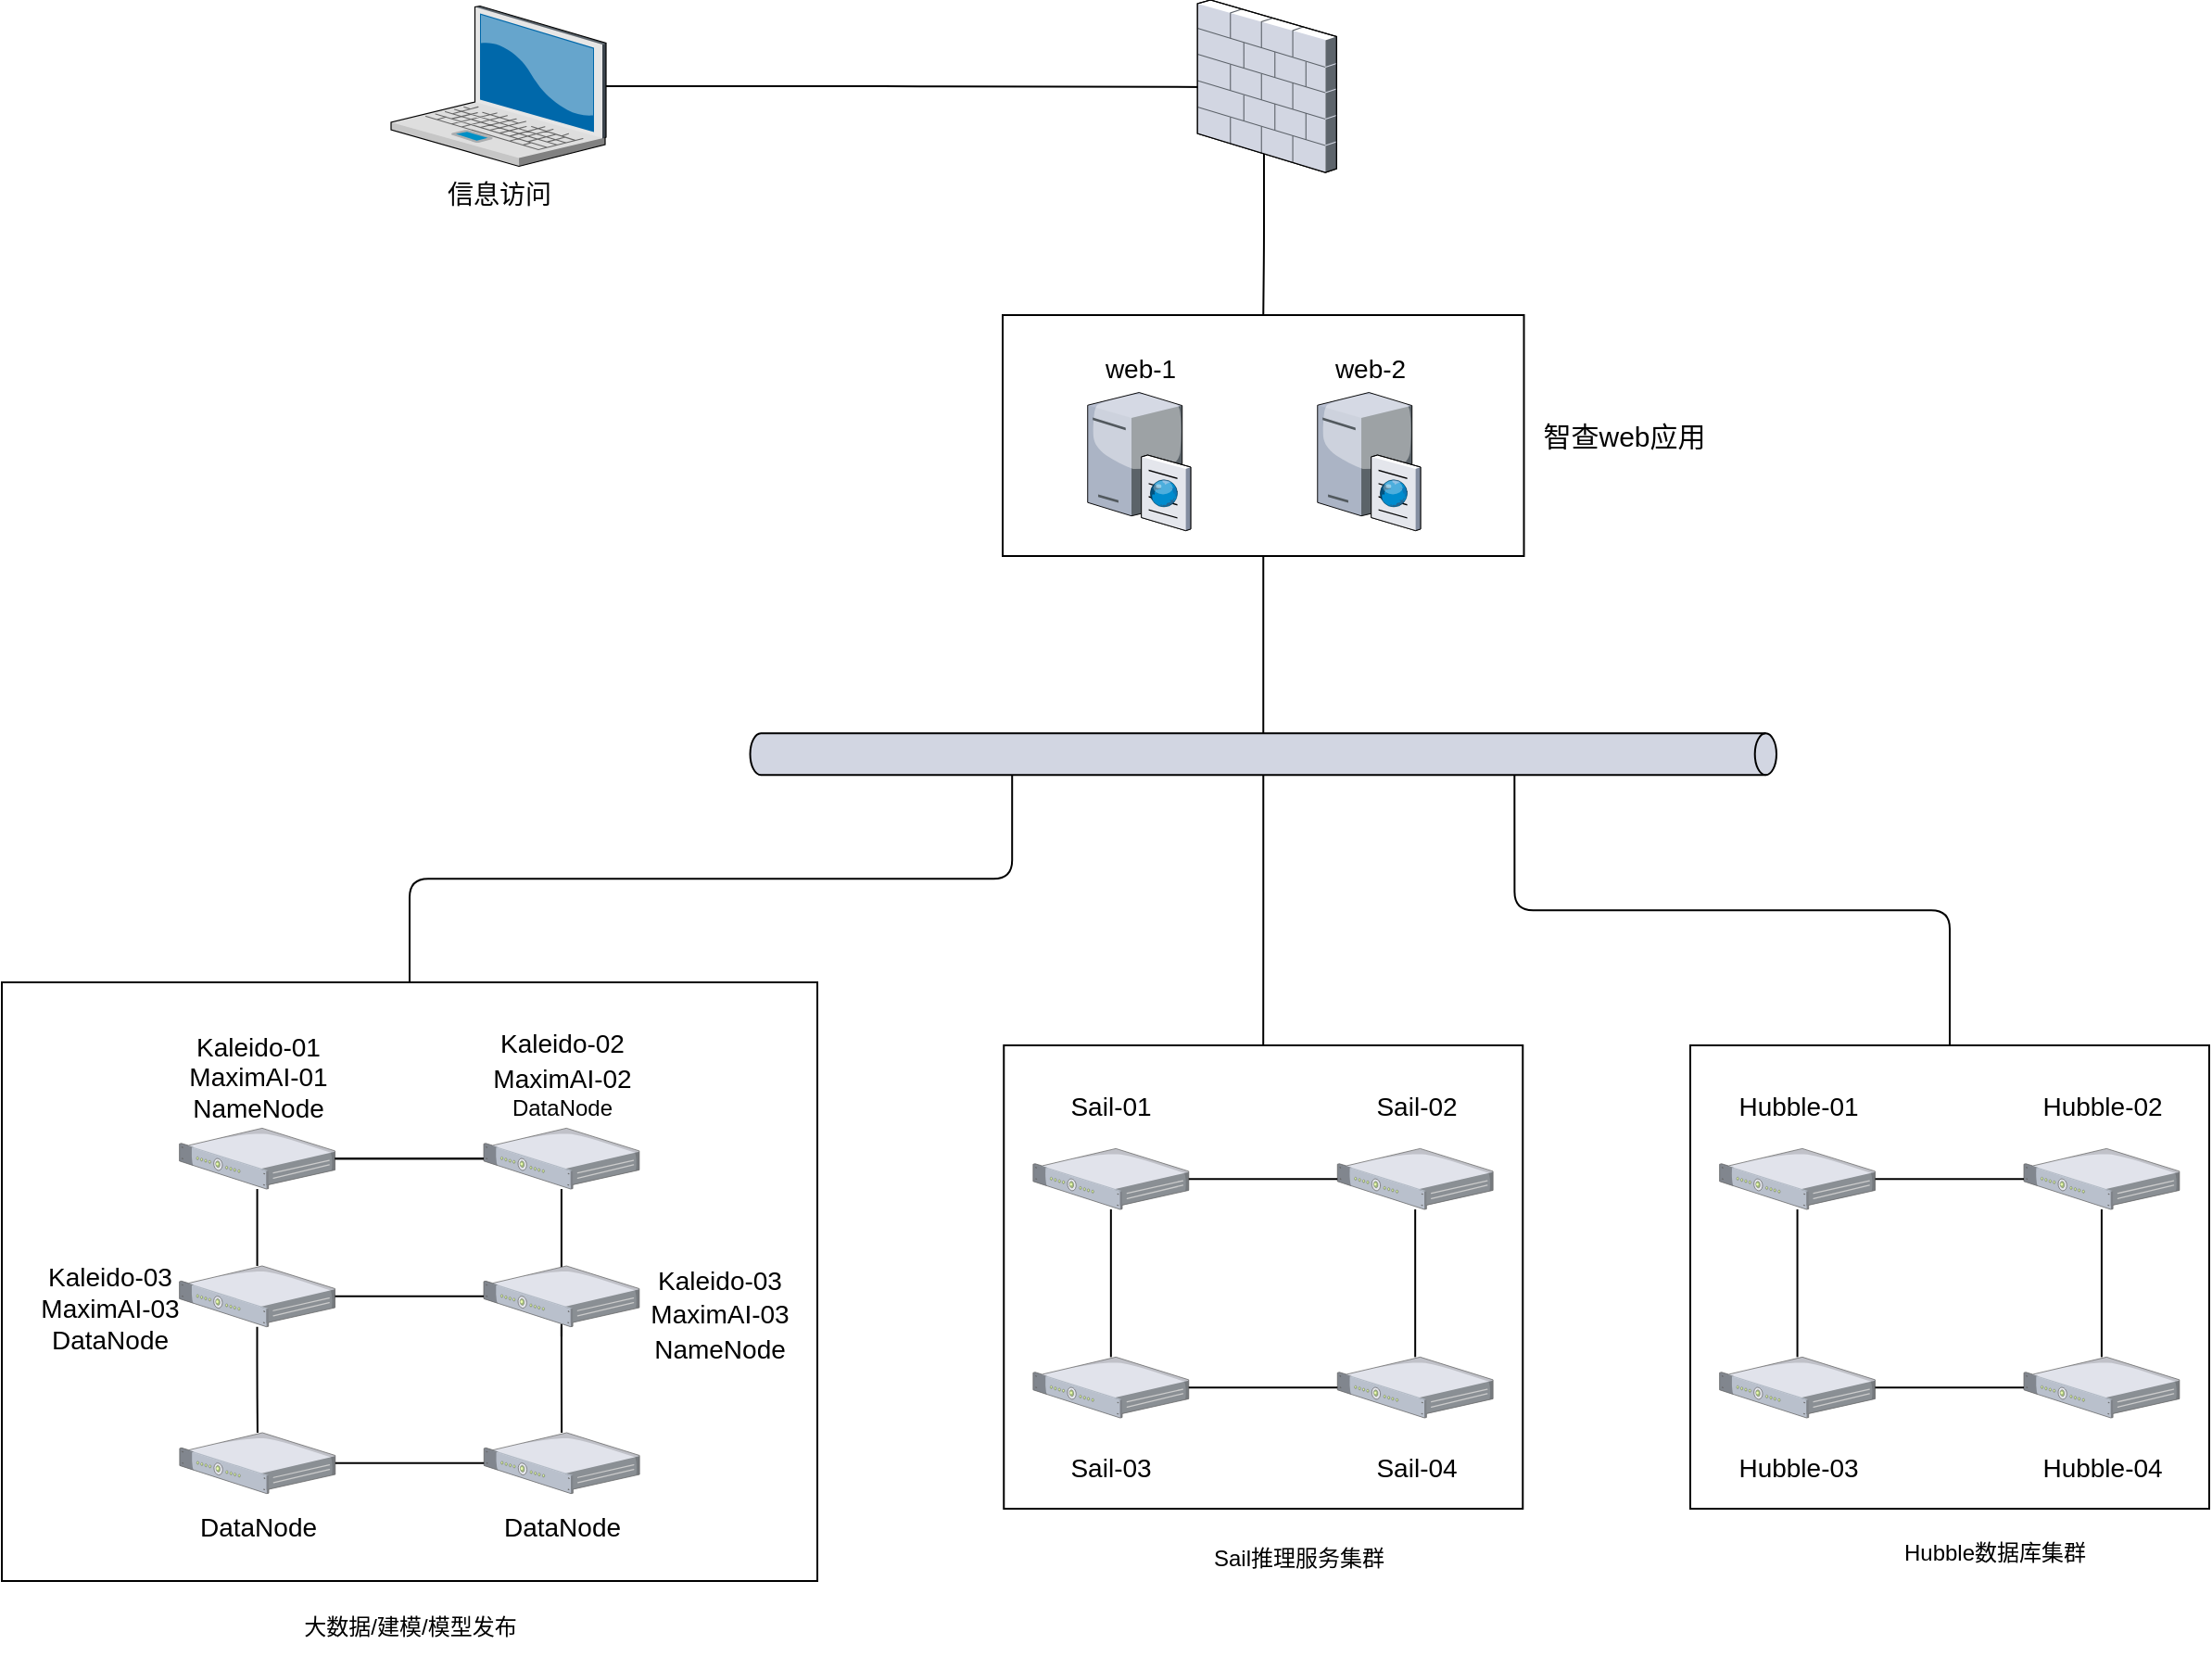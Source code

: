 <mxfile version="16.6.3" type="github">
  <diagram name="Page-1" id="e3a06f82-3646-2815-327d-82caf3d4e204">
    <mxGraphModel dx="1406" dy="755" grid="0" gridSize="10" guides="1" tooltips="1" connect="1" arrows="1" fold="1" page="1" pageScale="1.5" pageWidth="1169" pageHeight="826" background="none" math="0" shadow="0">
      <root>
        <mxCell id="0" style=";html=1;" />
        <mxCell id="1" style=";html=1;" parent="0" />
        <mxCell id="W6fJpK6H0EL8F6D3os2s-2" style="edgeStyle=orthogonalEdgeStyle;orthogonalLoop=1;jettySize=auto;html=1;entryX=0.08;entryY=0.505;entryDx=0;entryDy=0;entryPerimeter=0;endArrow=none;endFill=0;" parent="1" source="6a7d8f32e03d9370-2" target="6a7d8f32e03d9370-17" edge="1">
          <mxGeometry relative="1" as="geometry" />
        </mxCell>
        <mxCell id="6a7d8f32e03d9370-2" value="信息访问" style="verticalLabelPosition=bottom;aspect=fixed;html=1;verticalAlign=top;strokeColor=none;shape=mxgraph.citrix.laptop_2;fontSize=14;" parent="1" vertex="1">
          <mxGeometry x="320.0" y="73.25" width="116" height="86.5" as="geometry" />
        </mxCell>
        <mxCell id="W6fJpK6H0EL8F6D3os2s-1" value="" style="edgeStyle=orthogonalEdgeStyle;orthogonalLoop=1;jettySize=auto;html=1;entryX=0.5;entryY=0;entryDx=0;entryDy=0;endArrow=none;endFill=0;exitX=0.478;exitY=0.753;exitDx=0;exitDy=0;exitPerimeter=0;" parent="1" source="6a7d8f32e03d9370-17" target="TddsiLiBOiZgONE5JxTx-70" edge="1">
          <mxGeometry relative="1" as="geometry" />
        </mxCell>
        <mxCell id="6a7d8f32e03d9370-17" value="" style="verticalLabelPosition=bottom;aspect=fixed;html=1;verticalAlign=top;strokeColor=none;shape=mxgraph.citrix.firewall;fontSize=14;" parent="1" vertex="1">
          <mxGeometry x="755.13" y="70" width="75" height="93" as="geometry" />
        </mxCell>
        <mxCell id="W6fJpK6H0EL8F6D3os2s-14" style="edgeStyle=orthogonalEdgeStyle;orthogonalLoop=1;jettySize=auto;html=1;fontFamily=Helvetica;endArrow=none;endFill=0;" parent="1" source="TddsiLiBOiZgONE5JxTx-21" target="TddsiLiBOiZgONE5JxTx-50" edge="1">
          <mxGeometry relative="1" as="geometry" />
        </mxCell>
        <mxCell id="W6fJpK6H0EL8F6D3os2s-15" style="edgeStyle=orthogonalEdgeStyle;orthogonalLoop=1;jettySize=auto;html=1;exitX=1;exitY=0;exitDx=0;exitDy=412.401;exitPerimeter=0;entryX=0.5;entryY=0;entryDx=0;entryDy=0;fontFamily=Helvetica;endArrow=none;endFill=0;" parent="1" source="TddsiLiBOiZgONE5JxTx-21" target="TddsiLiBOiZgONE5JxTx-60" edge="1">
          <mxGeometry relative="1" as="geometry" />
        </mxCell>
        <mxCell id="W6fJpK6H0EL8F6D3os2s-16" style="edgeStyle=orthogonalEdgeStyle;orthogonalLoop=1;jettySize=auto;html=1;exitX=1;exitY=0;exitDx=0;exitDy=141.349;exitPerimeter=0;fontFamily=Helvetica;endArrow=none;endFill=0;" parent="1" source="TddsiLiBOiZgONE5JxTx-21" target="TddsiLiBOiZgONE5JxTx-33" edge="1">
          <mxGeometry relative="1" as="geometry" />
        </mxCell>
        <mxCell id="TddsiLiBOiZgONE5JxTx-21" value="" style="shape=cylinder3;whiteSpace=wrap;html=1;boundedLbl=1;backgroundOutline=1;size=5.824;rotation=90;labelBackgroundColor=none;fillColor=#d2d6e2;" parent="1" vertex="1">
          <mxGeometry x="779.38" y="200" width="22.5" height="553.75" as="geometry" />
        </mxCell>
        <mxCell id="TddsiLiBOiZgONE5JxTx-48" value="" style="group;" parent="1" vertex="1" connectable="0">
          <mxGeometry x="1021" y="634" width="280" height="250" as="geometry" />
        </mxCell>
        <mxCell id="TddsiLiBOiZgONE5JxTx-33" value="" style="whiteSpace=wrap;html=1;" parent="TddsiLiBOiZgONE5JxTx-48" vertex="1">
          <mxGeometry width="280" height="250" as="geometry" />
        </mxCell>
        <mxCell id="TddsiLiBOiZgONE5JxTx-34" value="&lt;p class=&quot;MsoNormal&quot;&gt;&lt;span style=&quot;font-size: 10.5pt&quot;&gt;Hubble-01&lt;/span&gt;&lt;/p&gt;" style="verticalLabelPosition=top;aspect=fixed;html=1;verticalAlign=bottom;strokeColor=none;align=center;outlineConnect=0;shape=mxgraph.citrix.1u_2u_server;labelPosition=center;" parent="TddsiLiBOiZgONE5JxTx-48" vertex="1">
          <mxGeometry x="15.822" y="55.691" width="83.925" height="32.813" as="geometry" />
        </mxCell>
        <mxCell id="TddsiLiBOiZgONE5JxTx-35" value="&lt;p class=&quot;MsoNormal&quot;&gt;&lt;span style=&quot;font-size: 10.5pt&quot;&gt;Hubble-02&lt;/span&gt;&lt;/p&gt;" style="verticalLabelPosition=top;aspect=fixed;html=1;verticalAlign=bottom;strokeColor=none;align=center;outlineConnect=0;shape=mxgraph.citrix.1u_2u_server;labelPosition=center;" parent="TddsiLiBOiZgONE5JxTx-48" vertex="1">
          <mxGeometry x="179.999" y="55.691" width="83.925" height="32.813" as="geometry" />
        </mxCell>
        <mxCell id="TddsiLiBOiZgONE5JxTx-36" value="" style="edgeStyle=orthogonalEdgeStyle;orthogonalLoop=1;jettySize=auto;html=1;endArrow=none;endFill=0;" parent="TddsiLiBOiZgONE5JxTx-48" source="TddsiLiBOiZgONE5JxTx-34" target="TddsiLiBOiZgONE5JxTx-35" edge="1">
          <mxGeometry relative="1" as="geometry" />
        </mxCell>
        <mxCell id="TddsiLiBOiZgONE5JxTx-37" value="&lt;p class=&quot;MsoNormal&quot;&gt;&lt;span style=&quot;font-size: 10.5pt&quot;&gt;Hubble-03&lt;/span&gt;&lt;/p&gt;" style="verticalLabelPosition=bottom;aspect=fixed;html=1;verticalAlign=top;strokeColor=none;align=center;outlineConnect=0;shape=mxgraph.citrix.1u_2u_server;" parent="TddsiLiBOiZgONE5JxTx-48" vertex="1">
          <mxGeometry x="15.822" y="168.184" width="83.925" height="32.813" as="geometry" />
        </mxCell>
        <mxCell id="TddsiLiBOiZgONE5JxTx-38" value="&lt;p class=&quot;MsoNormal&quot;&gt;&lt;span style=&quot;font-size: 10.5pt&quot;&gt;Hubble-04&lt;/span&gt;&lt;/p&gt;" style="verticalLabelPosition=bottom;aspect=fixed;html=1;verticalAlign=top;strokeColor=none;align=center;outlineConnect=0;shape=mxgraph.citrix.1u_2u_server;" parent="TddsiLiBOiZgONE5JxTx-48" vertex="1">
          <mxGeometry x="179.999" y="168.184" width="83.925" height="32.813" as="geometry" />
        </mxCell>
        <mxCell id="TddsiLiBOiZgONE5JxTx-39" value="" style="edgeStyle=orthogonalEdgeStyle;orthogonalLoop=1;jettySize=auto;html=1;endArrow=none;endFill=0;" parent="TddsiLiBOiZgONE5JxTx-48" source="TddsiLiBOiZgONE5JxTx-35" target="TddsiLiBOiZgONE5JxTx-38" edge="1">
          <mxGeometry relative="1" as="geometry" />
        </mxCell>
        <mxCell id="TddsiLiBOiZgONE5JxTx-40" value="" style="edgeStyle=orthogonalEdgeStyle;orthogonalLoop=1;jettySize=auto;html=1;endArrow=none;endFill=0;" parent="TddsiLiBOiZgONE5JxTx-48" source="TddsiLiBOiZgONE5JxTx-37" target="TddsiLiBOiZgONE5JxTx-38" edge="1">
          <mxGeometry relative="1" as="geometry" />
        </mxCell>
        <mxCell id="TddsiLiBOiZgONE5JxTx-45" value="" style="edgeStyle=orthogonalEdgeStyle;orthogonalLoop=1;jettySize=auto;html=1;endArrow=none;endFill=0;" parent="TddsiLiBOiZgONE5JxTx-48" source="TddsiLiBOiZgONE5JxTx-34" target="TddsiLiBOiZgONE5JxTx-37" edge="1">
          <mxGeometry relative="1" as="geometry" />
        </mxCell>
        <mxCell id="TddsiLiBOiZgONE5JxTx-49" value="" style="group;" parent="1" vertex="1" connectable="0">
          <mxGeometry x="650.63" y="634" width="280" height="250" as="geometry" />
        </mxCell>
        <mxCell id="TddsiLiBOiZgONE5JxTx-50" value="" style="whiteSpace=wrap;html=1;" parent="TddsiLiBOiZgONE5JxTx-49" vertex="1">
          <mxGeometry width="280" height="250" as="geometry" />
        </mxCell>
        <mxCell id="TddsiLiBOiZgONE5JxTx-51" value="&lt;p class=&quot;MsoNormal&quot;&gt;&lt;span style=&quot;font-size: 10.5pt&quot;&gt;Sail&lt;/span&gt;&lt;span style=&quot;font-size: 10.5pt&quot;&gt;-01&lt;/span&gt;&lt;/p&gt;" style="verticalLabelPosition=top;aspect=fixed;html=1;verticalAlign=bottom;strokeColor=none;align=center;outlineConnect=0;shape=mxgraph.citrix.1u_2u_server;labelPosition=center;" parent="TddsiLiBOiZgONE5JxTx-49" vertex="1">
          <mxGeometry x="15.822" y="55.691" width="83.925" height="32.813" as="geometry" />
        </mxCell>
        <mxCell id="TddsiLiBOiZgONE5JxTx-52" value="&lt;p class=&quot;MsoNormal&quot;&gt;&lt;span style=&quot;font-size: 10.5pt&quot;&gt;Sail&lt;/span&gt;&lt;span style=&quot;font-size: 10.5pt&quot;&gt;-02&lt;/span&gt;&lt;/p&gt;" style="verticalLabelPosition=top;aspect=fixed;html=1;verticalAlign=bottom;strokeColor=none;align=center;outlineConnect=0;shape=mxgraph.citrix.1u_2u_server;labelPosition=center;" parent="TddsiLiBOiZgONE5JxTx-49" vertex="1">
          <mxGeometry x="179.999" y="55.691" width="83.925" height="32.813" as="geometry" />
        </mxCell>
        <mxCell id="TddsiLiBOiZgONE5JxTx-53" value="" style="edgeStyle=orthogonalEdgeStyle;orthogonalLoop=1;jettySize=auto;html=1;endArrow=none;endFill=0;" parent="TddsiLiBOiZgONE5JxTx-49" source="TddsiLiBOiZgONE5JxTx-51" target="TddsiLiBOiZgONE5JxTx-52" edge="1">
          <mxGeometry relative="1" as="geometry" />
        </mxCell>
        <mxCell id="TddsiLiBOiZgONE5JxTx-54" value="&lt;p class=&quot;MsoNormal&quot;&gt;&lt;span style=&quot;font-size: 10.5pt&quot;&gt;Sail&lt;/span&gt;&lt;span style=&quot;font-size: 10.5pt&quot;&gt;-03&lt;/span&gt;&lt;/p&gt;" style="verticalLabelPosition=bottom;aspect=fixed;html=1;verticalAlign=top;strokeColor=none;align=center;outlineConnect=0;shape=mxgraph.citrix.1u_2u_server;" parent="TddsiLiBOiZgONE5JxTx-49" vertex="1">
          <mxGeometry x="15.822" y="168.184" width="83.925" height="32.813" as="geometry" />
        </mxCell>
        <mxCell id="TddsiLiBOiZgONE5JxTx-55" value="&lt;p class=&quot;MsoNormal&quot;&gt;&lt;span style=&quot;font-size: 10.5pt&quot;&gt;Sail&lt;/span&gt;&lt;span style=&quot;font-size: 10.5pt&quot;&gt;-04&lt;/span&gt;&lt;/p&gt;" style="verticalLabelPosition=bottom;aspect=fixed;html=1;verticalAlign=top;strokeColor=none;align=center;outlineConnect=0;shape=mxgraph.citrix.1u_2u_server;" parent="TddsiLiBOiZgONE5JxTx-49" vertex="1">
          <mxGeometry x="179.999" y="168.184" width="83.925" height="32.813" as="geometry" />
        </mxCell>
        <mxCell id="TddsiLiBOiZgONE5JxTx-56" value="" style="edgeStyle=orthogonalEdgeStyle;orthogonalLoop=1;jettySize=auto;html=1;endArrow=none;endFill=0;" parent="TddsiLiBOiZgONE5JxTx-49" source="TddsiLiBOiZgONE5JxTx-52" target="TddsiLiBOiZgONE5JxTx-55" edge="1">
          <mxGeometry relative="1" as="geometry" />
        </mxCell>
        <mxCell id="TddsiLiBOiZgONE5JxTx-57" value="" style="edgeStyle=orthogonalEdgeStyle;orthogonalLoop=1;jettySize=auto;html=1;endArrow=none;endFill=0;" parent="TddsiLiBOiZgONE5JxTx-49" source="TddsiLiBOiZgONE5JxTx-54" target="TddsiLiBOiZgONE5JxTx-55" edge="1">
          <mxGeometry relative="1" as="geometry" />
        </mxCell>
        <mxCell id="TddsiLiBOiZgONE5JxTx-58" value="" style="edgeStyle=orthogonalEdgeStyle;orthogonalLoop=1;jettySize=auto;html=1;endArrow=none;endFill=0;" parent="TddsiLiBOiZgONE5JxTx-49" source="TddsiLiBOiZgONE5JxTx-51" target="TddsiLiBOiZgONE5JxTx-54" edge="1">
          <mxGeometry relative="1" as="geometry" />
        </mxCell>
        <mxCell id="TddsiLiBOiZgONE5JxTx-75" value="" style="group;" parent="1" vertex="1" connectable="0">
          <mxGeometry x="650" y="240" width="390" height="130" as="geometry" />
        </mxCell>
        <mxCell id="TddsiLiBOiZgONE5JxTx-70" value="" style="whiteSpace=wrap;html=1;" parent="TddsiLiBOiZgONE5JxTx-75" vertex="1">
          <mxGeometry width="281.25" height="130" as="geometry" />
        </mxCell>
        <mxCell id="6a7d8f32e03d9370-15" value="web-1" style="verticalLabelPosition=top;aspect=fixed;html=1;verticalAlign=bottom;strokeColor=none;shape=mxgraph.citrix.cache_server;fontSize=14;labelPosition=center;align=center;" parent="TddsiLiBOiZgONE5JxTx-75" vertex="1">
          <mxGeometry x="45.866" y="40" width="55.48" height="76.19" as="geometry" />
        </mxCell>
        <mxCell id="TddsiLiBOiZgONE5JxTx-1" value="web-2" style="verticalLabelPosition=top;aspect=fixed;html=1;verticalAlign=bottom;strokeColor=none;shape=mxgraph.citrix.cache_server;fontSize=14;labelPosition=center;align=center;" parent="TddsiLiBOiZgONE5JxTx-75" vertex="1">
          <mxGeometry x="169.875" y="40" width="55.48" height="76.19" as="geometry" />
        </mxCell>
        <mxCell id="TddsiLiBOiZgONE5JxTx-74" value="&lt;font style=&quot;font-size: 15px&quot;&gt;智查web应用&lt;/font&gt;" style="text;html=1;strokeColor=none;fillColor=none;align=center;verticalAlign=middle;whiteSpace=wrap;" parent="TddsiLiBOiZgONE5JxTx-75" vertex="1">
          <mxGeometry x="281.25" y="30" width="108.75" height="70" as="geometry" />
        </mxCell>
        <mxCell id="W6fJpK6H0EL8F6D3os2s-13" style="edgeStyle=orthogonalEdgeStyle;orthogonalLoop=1;jettySize=auto;html=1;fontFamily=Helvetica;endArrow=none;endFill=0;" parent="1" source="TddsiLiBOiZgONE5JxTx-70" target="TddsiLiBOiZgONE5JxTx-21" edge="1">
          <mxGeometry relative="1" as="geometry" />
        </mxCell>
        <mxCell id="W6fJpK6H0EL8F6D3os2s-18" value="Sail推理服务集群" style="text;html=1;strokeColor=none;fillColor=none;align=center;verticalAlign=middle;whiteSpace=wrap;rounded=0;labelBackgroundColor=none;" parent="1" vertex="1">
          <mxGeometry x="760.63" y="896" width="98.37" height="30" as="geometry" />
        </mxCell>
        <mxCell id="W6fJpK6H0EL8F6D3os2s-19" value="Hubble数据库集群" style="text;html=1;strokeColor=none;fillColor=none;align=center;verticalAlign=middle;whiteSpace=wrap;rounded=0;labelBackgroundColor=none;" parent="1" vertex="1">
          <mxGeometry x="1122" y="893" width="127" height="30" as="geometry" />
        </mxCell>
        <mxCell id="W6fJpK6H0EL8F6D3os2s-20" value="大数据/建模/模型发布" style="text;html=1;strokeColor=none;fillColor=none;align=center;verticalAlign=middle;whiteSpace=wrap;rounded=0;labelBackgroundColor=none;" parent="1" vertex="1">
          <mxGeometry x="233" y="933" width="195" height="30" as="geometry" />
        </mxCell>
        <mxCell id="TddsiLiBOiZgONE5JxTx-60" value="" style="whiteSpace=wrap;html=1;" parent="1" vertex="1">
          <mxGeometry x="110" y="600" width="440" height="323" as="geometry" />
        </mxCell>
        <mxCell id="TddsiLiBOiZgONE5JxTx-61" value="&lt;p&gt;&lt;span style=&quot;font-weight: normal&quot;&gt;&lt;span style=&quot;font-size: 10.5pt&quot;&gt;Kaleido-01&lt;br&gt;&lt;/span&gt;&lt;/span&gt;&lt;span style=&quot;font-weight: normal&quot;&gt;&lt;span style=&quot;font-size: 10.5pt&quot;&gt;MaximAI-01&lt;br&gt;&lt;/span&gt;&lt;/span&gt;&lt;span style=&quot;font-size: 14px&quot;&gt;NameNode&lt;/span&gt;&lt;/p&gt;" style="verticalLabelPosition=top;aspect=fixed;html=1;verticalAlign=bottom;strokeColor=none;align=center;outlineConnect=0;shape=mxgraph.citrix.1u_2u_server;labelPosition=center;spacing=-10;" parent="1" vertex="1">
          <mxGeometry x="205.822" y="678.691" width="83.925" height="32.813" as="geometry" />
        </mxCell>
        <mxCell id="TddsiLiBOiZgONE5JxTx-62" value="&lt;p style=&quot;line-height: 1.3&quot;&gt;&lt;span style=&quot;font-weight: normal&quot;&gt;&lt;span style=&quot;font-size: 10.5pt&quot;&gt;Kaleido-02&lt;br&gt;&lt;/span&gt;&lt;/span&gt;&lt;span style=&quot;font-weight: normal&quot;&gt;&lt;span style=&quot;font-size: 10.5pt&quot;&gt;MaximAI-02&lt;br&gt;&lt;/span&gt;&lt;/span&gt;&lt;font face=&quot;Helvetica&quot; style=&quot;line-height: 1&quot;&gt;DataNode&lt;/font&gt;&lt;/p&gt;" style="verticalLabelPosition=top;aspect=fixed;html=1;verticalAlign=bottom;strokeColor=none;align=center;outlineConnect=0;shape=mxgraph.citrix.1u_2u_server;labelPosition=center;spacingTop=0;spacing=-10;" parent="1" vertex="1">
          <mxGeometry x="369.999" y="678.691" width="83.925" height="32.813" as="geometry" />
        </mxCell>
        <mxCell id="W6fJpK6H0EL8F6D3os2s-8" value="" style="edgeStyle=orthogonalEdgeStyle;orthogonalLoop=1;jettySize=auto;html=1;fontFamily=Helvetica;endArrow=none;endFill=0;" parent="1" source="TddsiLiBOiZgONE5JxTx-61" target="TddsiLiBOiZgONE5JxTx-62" edge="1">
          <mxGeometry relative="1" as="geometry" />
        </mxCell>
        <mxCell id="TddsiLiBOiZgONE5JxTx-63" value="" style="edgeStyle=orthogonalEdgeStyle;orthogonalLoop=1;jettySize=auto;html=1;endArrow=none;endFill=0;" parent="1" source="TddsiLiBOiZgONE5JxTx-61" target="TddsiLiBOiZgONE5JxTx-62" edge="1">
          <mxGeometry relative="1" as="geometry" />
        </mxCell>
        <mxCell id="TddsiLiBOiZgONE5JxTx-64" value="&lt;p&gt;&lt;span style=&quot;font-weight: normal&quot;&gt;&lt;span style=&quot;font-size: 10.5pt&quot;&gt;Kaleido-03&lt;br&gt;&lt;/span&gt;&lt;/span&gt;&lt;span style=&quot;font-weight: normal&quot;&gt;&lt;span style=&quot;font-size: 10.5pt&quot;&gt;MaximAI-03&lt;br&gt;&lt;/span&gt;&lt;/span&gt;&lt;span style=&quot;font-size: 14px&quot;&gt;DataNode&lt;/span&gt;&lt;/p&gt;" style="verticalLabelPosition=bottom;aspect=fixed;html=1;verticalAlign=top;strokeColor=none;align=center;outlineConnect=0;shape=mxgraph.citrix.1u_2u_server;spacing=0;labelPosition=left;spacingRight=0;spacingBottom=0;spacingLeft=9;spacingTop=-52;" parent="1" vertex="1">
          <mxGeometry x="205.822" y="753.004" width="83.925" height="32.813" as="geometry" />
        </mxCell>
        <mxCell id="TddsiLiBOiZgONE5JxTx-66" value="" style="edgeStyle=orthogonalEdgeStyle;orthogonalLoop=1;jettySize=auto;html=1;endArrow=none;endFill=0;" parent="1" source="TddsiLiBOiZgONE5JxTx-62" edge="1">
          <mxGeometry relative="1" as="geometry">
            <mxPoint x="411.961" y="791.184" as="targetPoint" />
          </mxGeometry>
        </mxCell>
        <mxCell id="TddsiLiBOiZgONE5JxTx-68" value="" style="edgeStyle=orthogonalEdgeStyle;orthogonalLoop=1;jettySize=auto;html=1;endArrow=none;endFill=0;" parent="1" source="TddsiLiBOiZgONE5JxTx-61" target="TddsiLiBOiZgONE5JxTx-64" edge="1">
          <mxGeometry relative="1" as="geometry" />
        </mxCell>
        <mxCell id="W6fJpK6H0EL8F6D3os2s-3" value="&lt;p style=&quot;line-height: 1.3&quot;&gt;&lt;span style=&quot;font-weight: normal&quot;&gt;&lt;span style=&quot;font-size: 10.5pt&quot;&gt;Kaleido-03&lt;br&gt;&lt;/span&gt;&lt;/span&gt;&lt;span style=&quot;font-weight: normal&quot;&gt;&lt;span style=&quot;font-size: 10.5pt&quot;&gt;MaximAI-03&lt;br&gt;&lt;/span&gt;&lt;/span&gt;&lt;span style=&quot;font-size: 14px&quot;&gt;NameNode&lt;/span&gt;&lt;br&gt;&lt;/p&gt;" style="verticalLabelPosition=middle;aspect=fixed;html=1;verticalAlign=middle;strokeColor=none;align=center;outlineConnect=0;shape=mxgraph.citrix.1u_2u_server;spacing=0;spacingTop=20;spacingRight=0;spacingLeft=3;labelPosition=right;" parent="1" vertex="1">
          <mxGeometry x="370.002" y="753.004" width="83.925" height="32.813" as="geometry" />
        </mxCell>
        <mxCell id="W6fJpK6H0EL8F6D3os2s-6" value="" style="edgeStyle=orthogonalEdgeStyle;orthogonalLoop=1;jettySize=auto;html=1;fontFamily=Helvetica;endArrow=none;endFill=0;" parent="1" source="TddsiLiBOiZgONE5JxTx-64" target="W6fJpK6H0EL8F6D3os2s-3" edge="1">
          <mxGeometry relative="1" as="geometry" />
        </mxCell>
        <mxCell id="W6fJpK6H0EL8F6D3os2s-4" value="&lt;pre style=&quot;line-height: 1.3&quot;&gt;&lt;span style=&quot;font-family: &amp;#34;helvetica&amp;#34; ; font-size: 14px ; text-align: left&quot;&gt;DataNode&lt;/span&gt;&lt;br&gt;&lt;/pre&gt;" style="verticalLabelPosition=bottom;aspect=fixed;html=1;verticalAlign=top;strokeColor=none;align=center;outlineConnect=0;shape=mxgraph.citrix.1u_2u_server;spacing=-8;" parent="1" vertex="1">
          <mxGeometry x="205.952" y="843.004" width="83.925" height="32.813" as="geometry" />
        </mxCell>
        <mxCell id="W6fJpK6H0EL8F6D3os2s-9" value="" style="edgeStyle=orthogonalEdgeStyle;orthogonalLoop=1;jettySize=auto;html=1;fontFamily=Helvetica;endArrow=none;endFill=0;" parent="1" source="TddsiLiBOiZgONE5JxTx-64" target="W6fJpK6H0EL8F6D3os2s-4" edge="1">
          <mxGeometry relative="1" as="geometry" />
        </mxCell>
        <mxCell id="W6fJpK6H0EL8F6D3os2s-7" value="&lt;pre style=&quot;line-height: 1.3&quot;&gt;&lt;span style=&quot;font-family: &amp;#34;helvetica&amp;#34; ; font-size: 14px ; text-align: left&quot;&gt;DataNode&lt;/span&gt;&lt;br&gt;&lt;/pre&gt;" style="verticalLabelPosition=bottom;aspect=fixed;html=1;verticalAlign=top;strokeColor=none;align=center;outlineConnect=0;shape=mxgraph.citrix.1u_2u_server;spacing=-8;" parent="1" vertex="1">
          <mxGeometry x="370.132" y="843.004" width="83.925" height="32.813" as="geometry" />
        </mxCell>
        <mxCell id="W6fJpK6H0EL8F6D3os2s-10" value="" style="edgeStyle=orthogonalEdgeStyle;orthogonalLoop=1;jettySize=auto;html=1;fontFamily=Helvetica;endArrow=none;endFill=0;" parent="1" source="W6fJpK6H0EL8F6D3os2s-3" target="W6fJpK6H0EL8F6D3os2s-7" edge="1">
          <mxGeometry relative="1" as="geometry" />
        </mxCell>
        <mxCell id="W6fJpK6H0EL8F6D3os2s-11" value="" style="edgeStyle=orthogonalEdgeStyle;orthogonalLoop=1;jettySize=auto;html=1;fontFamily=Helvetica;endArrow=none;endFill=0;" parent="1" source="W6fJpK6H0EL8F6D3os2s-4" target="W6fJpK6H0EL8F6D3os2s-7" edge="1">
          <mxGeometry relative="1" as="geometry" />
        </mxCell>
      </root>
    </mxGraphModel>
  </diagram>
</mxfile>
